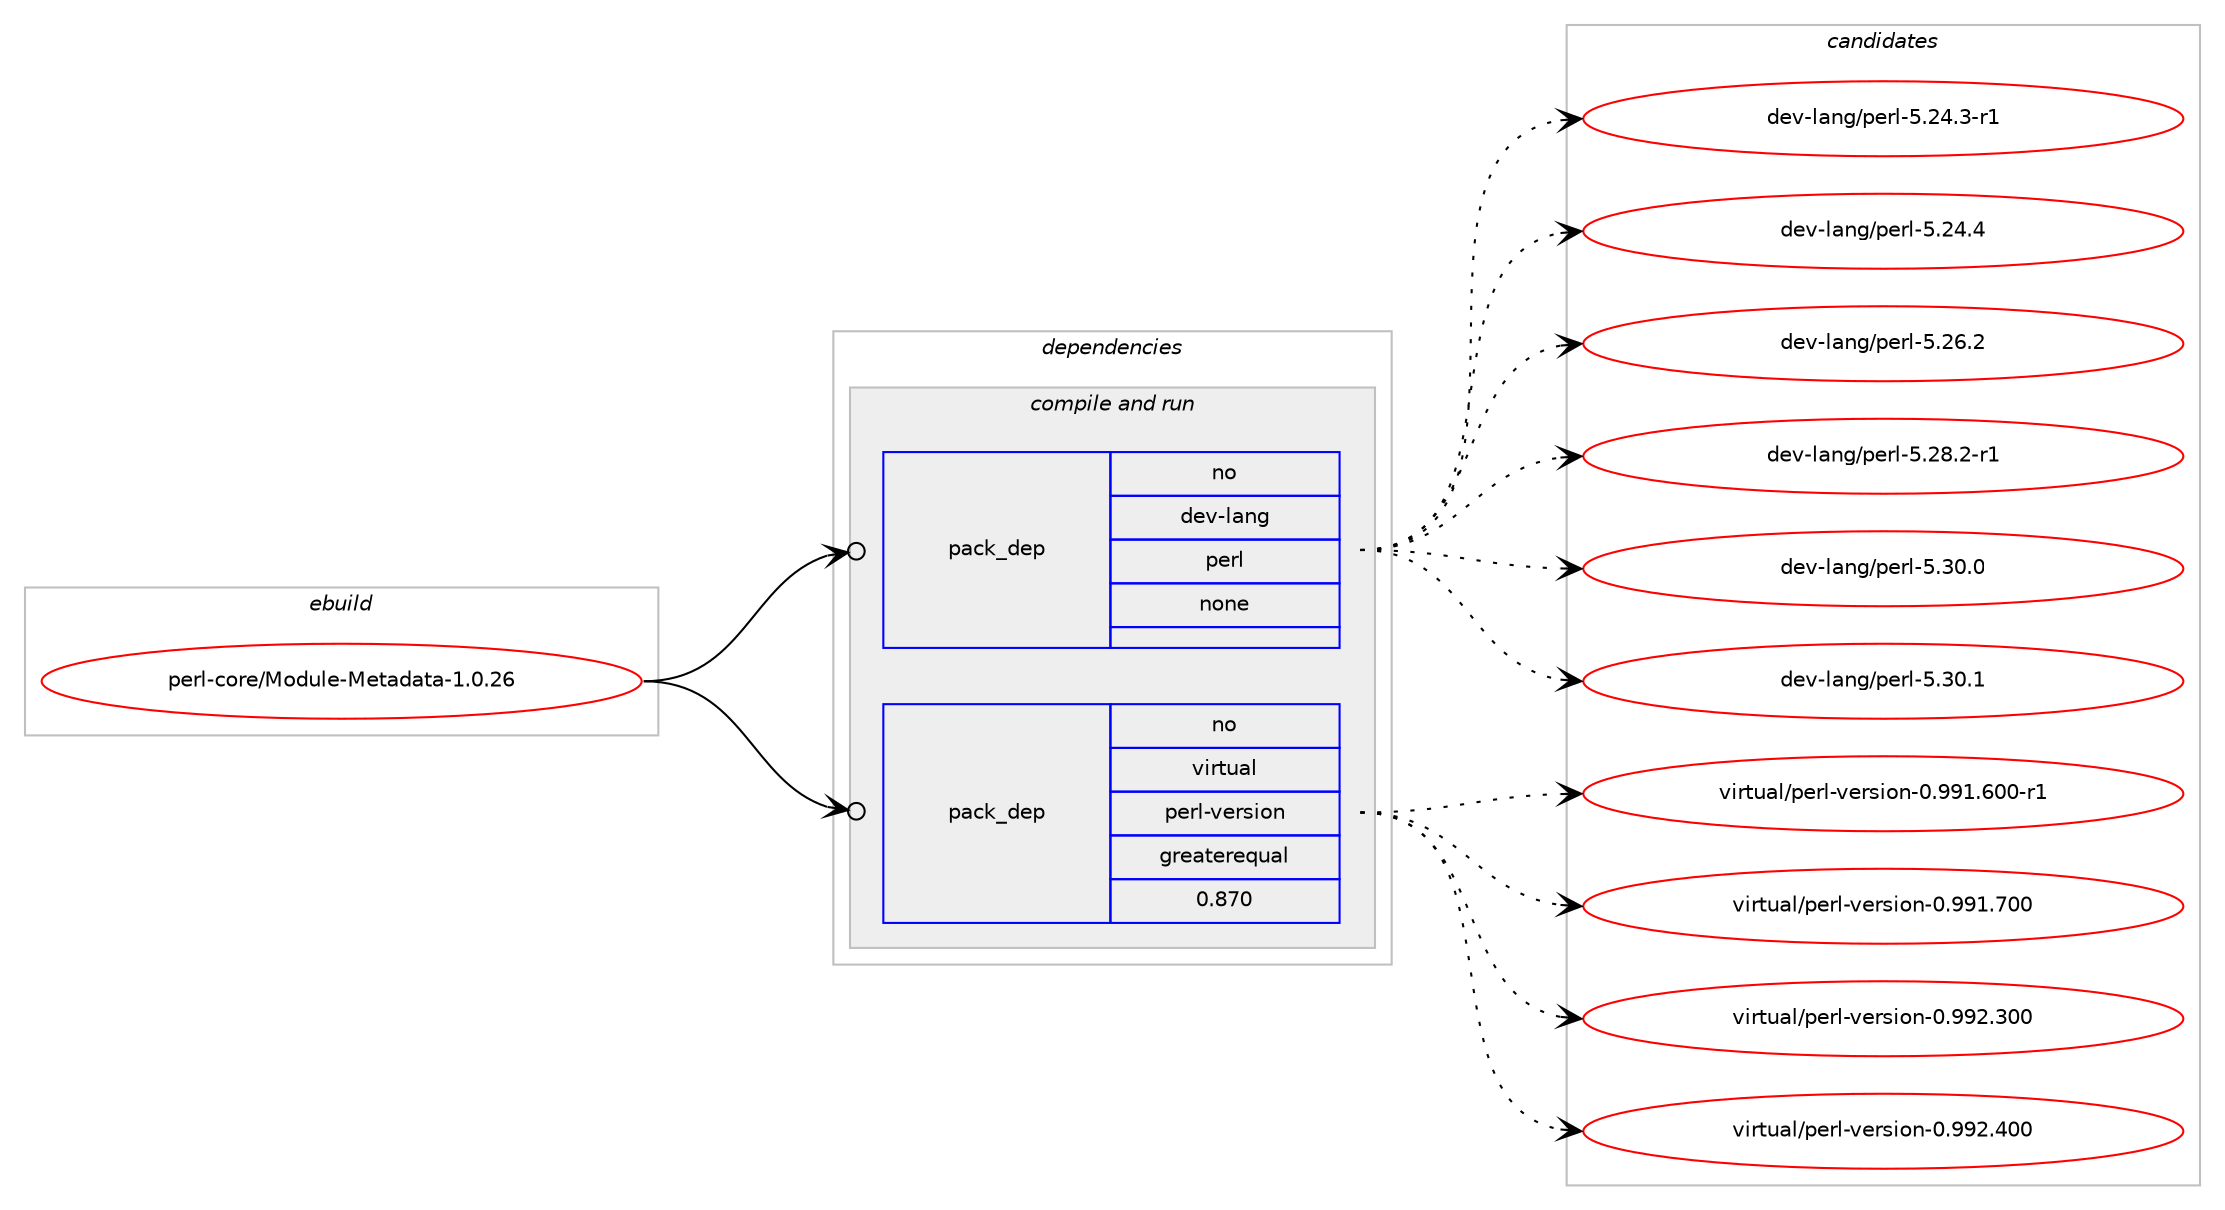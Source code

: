 digraph prolog {

# *************
# Graph options
# *************

newrank=true;
concentrate=true;
compound=true;
graph [rankdir=LR,fontname=Helvetica,fontsize=10,ranksep=1.5];#, ranksep=2.5, nodesep=0.2];
edge  [arrowhead=vee];
node  [fontname=Helvetica,fontsize=10];

# **********
# The ebuild
# **********

subgraph cluster_leftcol {
color=gray;
rank=same;
label=<<i>ebuild</i>>;
id [label="perl-core/Module-Metadata-1.0.26", color=red, width=4, href="../perl-core/Module-Metadata-1.0.26.svg"];
}

# ****************
# The dependencies
# ****************

subgraph cluster_midcol {
color=gray;
label=<<i>dependencies</i>>;
subgraph cluster_compile {
fillcolor="#eeeeee";
style=filled;
label=<<i>compile</i>>;
}
subgraph cluster_compileandrun {
fillcolor="#eeeeee";
style=filled;
label=<<i>compile and run</i>>;
subgraph pack624656 {
dependency845884 [label=<<TABLE BORDER="0" CELLBORDER="1" CELLSPACING="0" CELLPADDING="4" WIDTH="220"><TR><TD ROWSPAN="6" CELLPADDING="30">pack_dep</TD></TR><TR><TD WIDTH="110">no</TD></TR><TR><TD>dev-lang</TD></TR><TR><TD>perl</TD></TR><TR><TD>none</TD></TR><TR><TD></TD></TR></TABLE>>, shape=none, color=blue];
}
id:e -> dependency845884:w [weight=20,style="solid",arrowhead="odotvee"];
subgraph pack624657 {
dependency845885 [label=<<TABLE BORDER="0" CELLBORDER="1" CELLSPACING="0" CELLPADDING="4" WIDTH="220"><TR><TD ROWSPAN="6" CELLPADDING="30">pack_dep</TD></TR><TR><TD WIDTH="110">no</TD></TR><TR><TD>virtual</TD></TR><TR><TD>perl-version</TD></TR><TR><TD>greaterequal</TD></TR><TR><TD>0.870</TD></TR></TABLE>>, shape=none, color=blue];
}
id:e -> dependency845885:w [weight=20,style="solid",arrowhead="odotvee"];
}
subgraph cluster_run {
fillcolor="#eeeeee";
style=filled;
label=<<i>run</i>>;
}
}

# **************
# The candidates
# **************

subgraph cluster_choices {
rank=same;
color=gray;
label=<<i>candidates</i>>;

subgraph choice624656 {
color=black;
nodesep=1;
choice100101118451089711010347112101114108455346505246514511449 [label="dev-lang/perl-5.24.3-r1", color=red, width=4,href="../dev-lang/perl-5.24.3-r1.svg"];
choice10010111845108971101034711210111410845534650524652 [label="dev-lang/perl-5.24.4", color=red, width=4,href="../dev-lang/perl-5.24.4.svg"];
choice10010111845108971101034711210111410845534650544650 [label="dev-lang/perl-5.26.2", color=red, width=4,href="../dev-lang/perl-5.26.2.svg"];
choice100101118451089711010347112101114108455346505646504511449 [label="dev-lang/perl-5.28.2-r1", color=red, width=4,href="../dev-lang/perl-5.28.2-r1.svg"];
choice10010111845108971101034711210111410845534651484648 [label="dev-lang/perl-5.30.0", color=red, width=4,href="../dev-lang/perl-5.30.0.svg"];
choice10010111845108971101034711210111410845534651484649 [label="dev-lang/perl-5.30.1", color=red, width=4,href="../dev-lang/perl-5.30.1.svg"];
dependency845884:e -> choice100101118451089711010347112101114108455346505246514511449:w [style=dotted,weight="100"];
dependency845884:e -> choice10010111845108971101034711210111410845534650524652:w [style=dotted,weight="100"];
dependency845884:e -> choice10010111845108971101034711210111410845534650544650:w [style=dotted,weight="100"];
dependency845884:e -> choice100101118451089711010347112101114108455346505646504511449:w [style=dotted,weight="100"];
dependency845884:e -> choice10010111845108971101034711210111410845534651484648:w [style=dotted,weight="100"];
dependency845884:e -> choice10010111845108971101034711210111410845534651484649:w [style=dotted,weight="100"];
}
subgraph choice624657 {
color=black;
nodesep=1;
choice118105114116117971084711210111410845118101114115105111110454846575749465448484511449 [label="virtual/perl-version-0.991.600-r1", color=red, width=4,href="../virtual/perl-version-0.991.600-r1.svg"];
choice11810511411611797108471121011141084511810111411510511111045484657574946554848 [label="virtual/perl-version-0.991.700", color=red, width=4,href="../virtual/perl-version-0.991.700.svg"];
choice11810511411611797108471121011141084511810111411510511111045484657575046514848 [label="virtual/perl-version-0.992.300", color=red, width=4,href="../virtual/perl-version-0.992.300.svg"];
choice11810511411611797108471121011141084511810111411510511111045484657575046524848 [label="virtual/perl-version-0.992.400", color=red, width=4,href="../virtual/perl-version-0.992.400.svg"];
dependency845885:e -> choice118105114116117971084711210111410845118101114115105111110454846575749465448484511449:w [style=dotted,weight="100"];
dependency845885:e -> choice11810511411611797108471121011141084511810111411510511111045484657574946554848:w [style=dotted,weight="100"];
dependency845885:e -> choice11810511411611797108471121011141084511810111411510511111045484657575046514848:w [style=dotted,weight="100"];
dependency845885:e -> choice11810511411611797108471121011141084511810111411510511111045484657575046524848:w [style=dotted,weight="100"];
}
}

}
